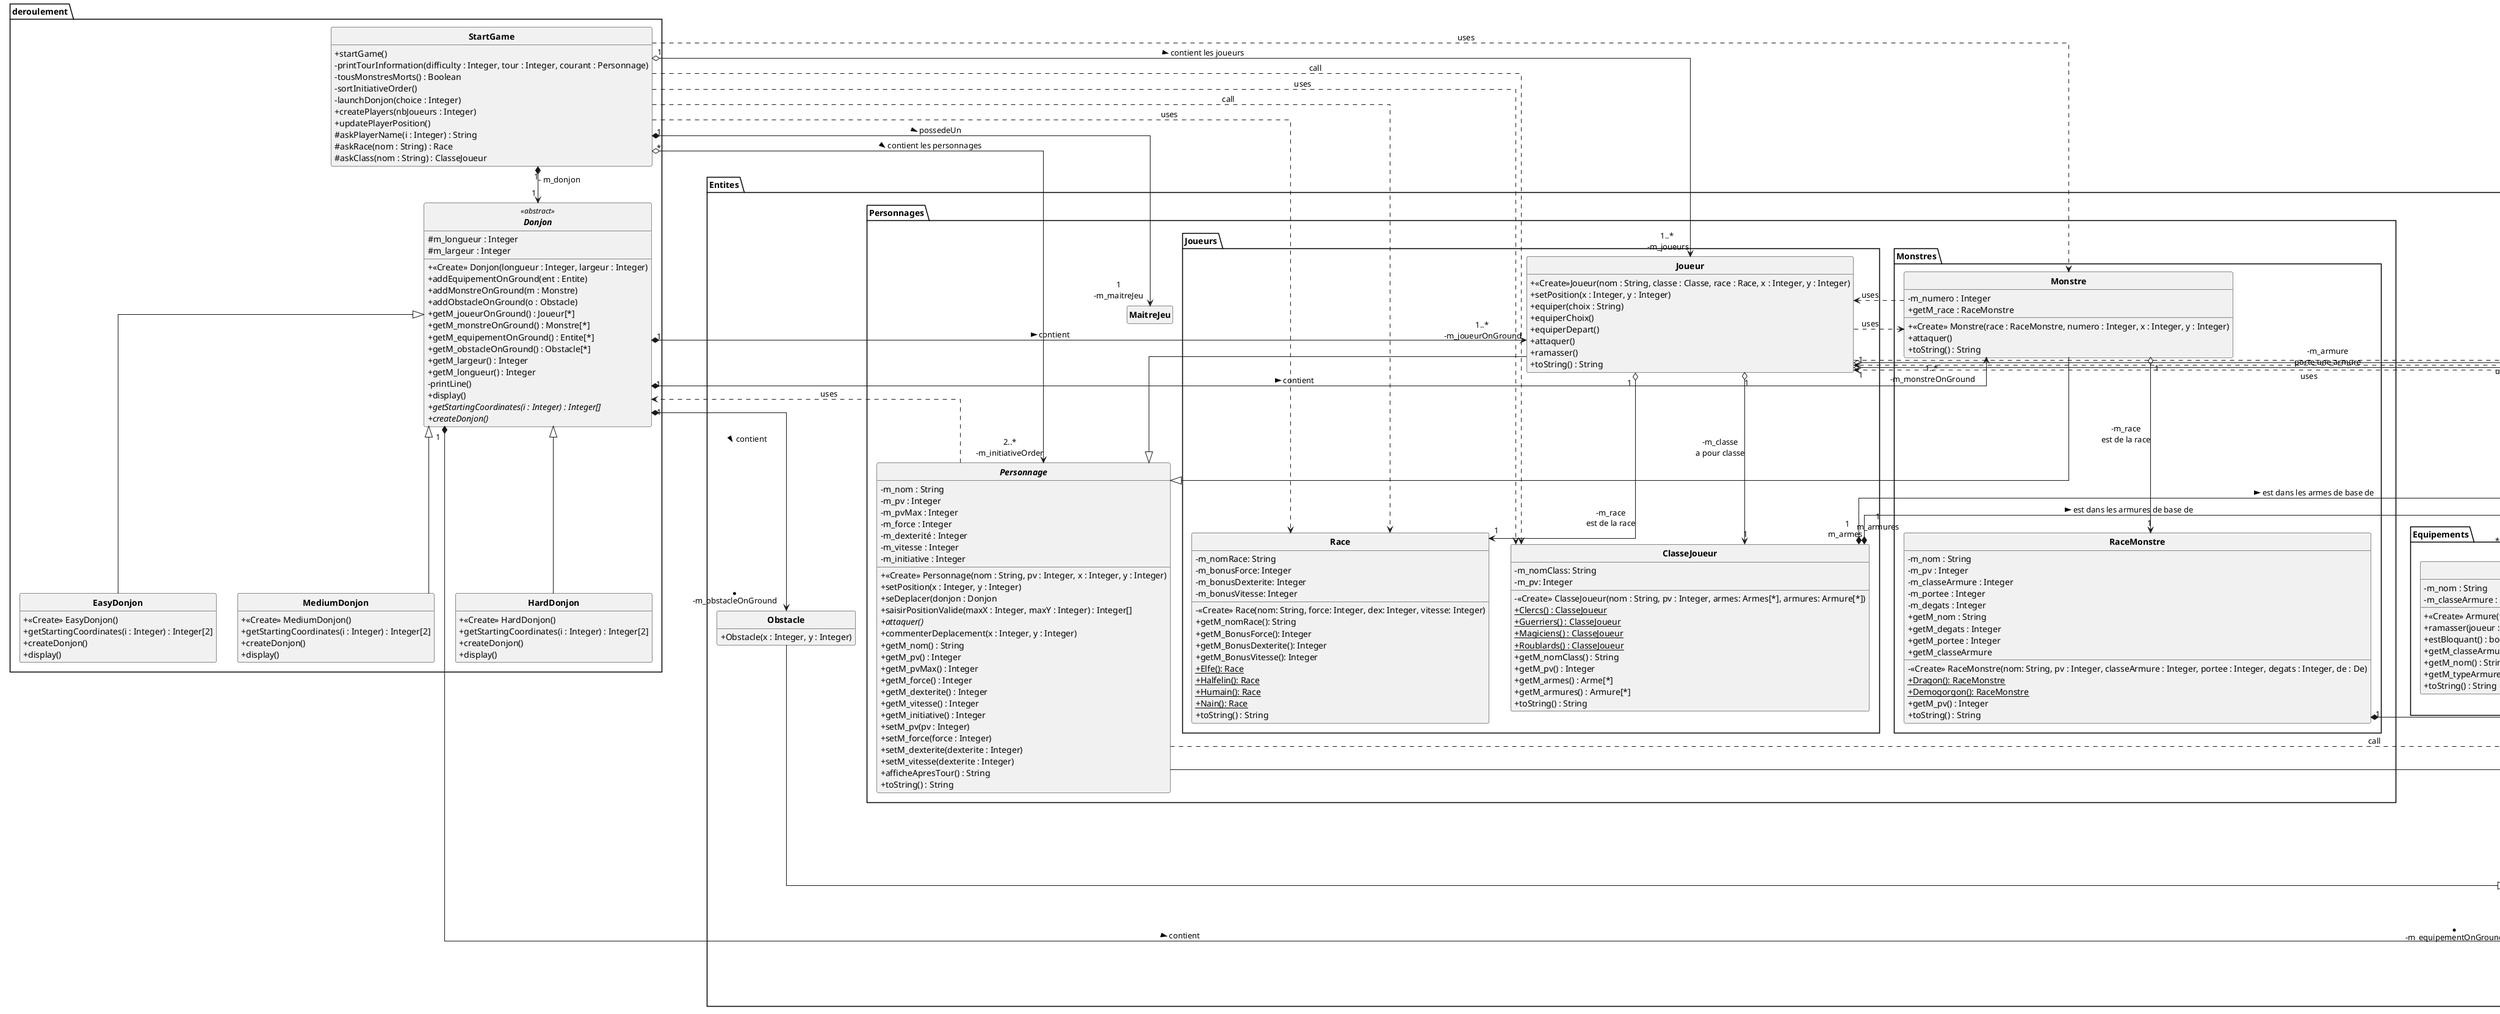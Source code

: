 @startuml
'https://plantuml.com/use-case-diagram
skinparam style strictuml
skinparam classFontStyle Bold
skinparam classAttributeIconSize 0
skinparam linetype ortho
hide empty members
package Entites{
    abstract class Entite {
        - m_x:Integer
        - m_y:Integer
        - {static} m_entites : List<Entite>
        + <<Create>> Entite(x : Integer, y: Integer)
        + getM_x() : Integer
        + getM_y() : Integer
        + setM_entites()
        + {static} getM_entites() : List<Entite>
        + ramasser(Joueur : joueur)
        + estBloquant() : boolean
        + setPosition(x : Integer, y : Integer)
        + caseOccupee(x : Integer, y : Integer)
    }

    package Equipements
    {
      ' Class Arme
      class Arme{
        - m_nom : String
        - m_portee : Integer
        - m_bonusAttaque : Integer
        + <<Create>> Arme(type: TypeArme, nom: String , Dedegats: De , portee: Integer, x : Integer, y : Integer)
        + ramasser(joueur : Joueur)
        + getM_typeArme() : TypeArme
        + getM_nom() : String
        + getM_degats(): De
        + getM_portee(): Integer
        + getM_bonusAttaque() : Integer
        + toString() : String
      }
      enum TypeArme <<enumerate>>
      {
        COURANTE
        DISTANCE
        GUERRE
      }
      ' Class Armure
      class Armure{
        - m_nom : String
        - m_classeArmure : int
        + <<Create>> Armure(typeArmure : TypeArmure, nom : String, classeArmure : Integer)
        + ramasser(joueur : Joueur)
        + estBloquant() : boolean
        + getM_classeArmure() : Integer
        + getM_nom() : String
        + getM_typeArmure() : TypeArmure
        + toString() : String
      }
      enum TypeArmure <<enumerate>>
      {
        LEGERE
        LOURDE
      }
    }
    package Personnages {
        abstract class Personnage{
            -m_nom : String
            -m_pv : Integer
            -m_pvMax : Integer
            -m_force : Integer
            -m_dexterité : Integer
            -m_vitesse : Integer
            -m_initiative : Integer
            + <<Create>> Personnage(nom : String, pv : Integer, x : Integer, y : Integer)
            + setPosition(x : Integer, y : Integer)
            + seDeplacer(donjon : Donjon
            + saisirPositionValide(maxX : Integer, maxY : Integer) : Integer[]
            + {abstract} attaquer()
            + commenterDeplacement(x : Integer, y : Integer)
            + getM_nom() : String
            + getM_pv() : Integer
            + getM_pvMax() : Integer
            + getM_force() : Integer
            + getM_dexterite() : Integer
            + getM_vitesse() : Integer
            + getM_initiative() : Integer
            + setM_pv(pv : Integer)
            + setM_force(force : Integer)
            + setM_dexterite(dexterite : Integer)
            + setM_vitesse(dexterite : Integer)
            + afficheApresTour() : String
            + toString() : String
        }
        package Joueurs {
            class Joueur{
                +<<Create>>Joueur(nom : String, classe : Classe, race : Race, x : Integer, y : Integer)
                +setPosition(x : Integer, y : Integer)
                +equiper(choix : String)
                +equiperChoix()
                +equiperDepart()
                +attaquer()
                +ramasser()
                +toString() : String
            }
            class ClasseJoueur {
               - m_nomClass: String
               - m_pv: Integer
               - <<Create>> ClasseJoueur(nom : String, pv : Integer, armes: Armes[*], armures: Armure[*])
               + {static} Clercs() : ClasseJoueur
               + {static} Guerriers() : ClasseJoueur
               + {static} Magiciens() : ClasseJoueur
               + {static} Roublards() : ClasseJoueur
               + getM_nomClass() : String
               + getM_pv() : Integer
               + getM_armes() : Arme[*]
               + getM_armures() : Armure[*]
               + toString() : String
            }

            class Race {
              - m_nomRace: String
              - m_bonusForce: Integer
              - m_bonusDexterite: Integer
              - m_bonusVitesse: Integer
              - <<Create>> Race(nom: String, force: Integer, dex: Integer, vitesse: Integer)
              + getM_nomRace(): String
              + getM_BonusForce(): Integer
              + getM_BonusDexterite(): Integer
              + getM_BonusVitesse(): Integer
              + {static} Elfe(): Race
              + {static} Halfelin(): Race
              + {static} Humain(): Race
              + {static} Nain(): Race
              + toString() : String
            }
        }
        package Monstres {
            class Monstre {
                - m_numero : Integer
                + <<Create>> Monstre(race : RaceMonstre, numero : Integer, x : Integer, y : Integer)
                + attaquer()
                + getM_race : RaceMonstre
                + toString() : String
            }

            class RaceMonstre {
                - m_nom : String
                - m_pv : Integer
                - m_classeArmure : Integer
                - m_portee : Integer
                - m_degats : Integer
                - <<Create>> RaceMonstre(nom: String, pv : Integer, classeArmure : Integer, portee : Integer, degats : Integer, de : De)
                + {static} Dragon(): RaceMonstre
                + {static} Demogorgon(): RaceMonstre
                + getM_pv() : Integer
                + getM_nom : String
                + getM_degats : Integer
                + getM_portee : Integer
                + getM_classeArmure
                + toString() : String
            }
        }

        class MaitreJeu {

        }

    }

    class Obstacle {
        + Obstacle(x : Integer, y : Integer)
    }
}
package utils
{
  class Utils <<static>>{
    + {static} dico : Map<Character, Integer>
    + {static} dico2 : Map<Integer,Character>
    + {static} joueurEstMort() : Boolean
  }
  class De
  {
    - m_nombreDes : Integer
    - m_facesParDe: Integer
    + <<Create>> De(nombreDes : Integer, facesParDe : Integer)
    + lanceDe(): Integer
    + lanceDePrint(): Integer
    + toString(): String
  }
}
package deroulement {
           abstract class Donjon <<abstract>>{
                # m_longueur : Integer
                # m_largeur : Integer
                + <<Create>> Donjon(longueur : Integer, largeur : Integer)
                + addEquipementOnGround(ent : Entite)
                + addMonstreOnGround(m : Monstre)
                + addObstacleOnGround(o : Obstacle)
                + getM_joueurOnGround() : Joueur[*]
                + getM_monstreOnGround() : Monstre[*]
                + getM_equipementOnGround() : Entite[*]
                + getM_obstacleOnGround() : Obstacle[*]
                + getM_largeur() : Integer
                + getM_longueur() : Integer
                - printLine()
                + display()
                + {abstract} getStartingCoordinates(i : Integer) : Integer[]
                + {abstract} createDonjon()
            }
           class EasyDonjon extends Donjon {
                + <<Create>> EasyDonjon()
                + getStartingCoordinates(i : Integer) : Integer[2]
                + createDonjon()
                + display()
           }
           class MediumDonjon extends Donjon {
                            + <<Create>> MediumDonjon()
                            + getStartingCoordinates(i : Integer) : Integer[2]
                            + createDonjon()
                            + display()
           }
           class HardDonjon extends Donjon {
                                       + <<Create>> HardDonjon()
                                       + getStartingCoordinates(i : Integer) : Integer[2]
                                       + createDonjon()
                                       + display()
           }
           class StartGame {
               + startGame()
               - printTourInformation(difficulty : Integer, tour : Integer, courant : Personnage)
               - tousMonstresMorts() : Boolean
               - sortInitiativeOrder()
               - launchDonjon(choice : Integer)
               + createPlayers(nbJoueurs : Integer)
               + updatePlayerPosition()
               # askPlayerName(i : Integer) : String
               # askRace(nom : String) : Race
               # askClass(nom : String) : ClasseJoueur
           }

}

' Donjon Relations
Donjon "1" *--> "* \n-m_equipementOnGround" Entite : contient \t\t >
Donjon "1" *--> "1..* \n-m_joueurOnGround" Joueur : contient \t\t >
Donjon "1" *--> "1..* \n-m_monstreOnGround" Monstre : contient \t\t >
Donjon "1" *--> "* \n-m_obstacleOnGround" Obstacle : contient \t\t >


' Class Startgame Relations
StartGame "1 " *--> "1 " Donjon : - m_donjon
StartGame .> ClasseJoueur: "call"
StartGame .> Race: "call"
StartGame .> ClasseJoueur: "uses"
StartGame .> Race: "uses"
StartGame "*" o--> "2..*\n-m_initiativeOrder" Personnage : contient les personnages \t\t >
StartGame "1" o--> "1..* \n-m_joueurs" Joueur : contient les joueurs \t\t >
StartGame "1" *--> "1\n-m_maitreJeu" MaitreJeu : possedeUn \t\t >
StartGame .> Monstre : "uses"

' Relations de Personnage
Personnage <|-up- Joueur
Personnage <|-up- Monstre
Personnage .> Donjon : "uses"
Personnage .> Utils : "«call»"

' Relations de Entite
Entite <|-up- Personnage
Entite <|-up- Arme
Entite <|-up- Armure
Entite <|-up- Obstacle
Entite "1" o--> "*" Entite : -m_entites
Entite ..> Arme : "uses"
Entite ..> Armure : "uses"


' Relations de ClasseJoueur
ClasseJoueur "1\nm_armes  " *----> "*" Arme : est dans les armes de base de >
ClasseJoueur "1\nm_armures" *----> "*\n" Armure : est dans les armures de base de >

' Relations de Joueur

Joueur "1" o--> "0..1" Arme : -m_arme\nporte une arme
Joueur "1" o--> "0..1" Armure : -m_armure\nporte une armure
Joueur "1" o--> "1" Race : -m_race\nest de la race
Joueur "1" o--> "1" ClasseJoueur : -m_classe\na pour classe
Joueur ..> De : "uses"
Joueur ..> Monstre : "uses"

' Relations de Monstre
Monstre "1" o--> "1" RaceMonstre : -m_race\nest de la race
Monstre ..> Joueur : "uses"

' Relations de RaceMonstre
RaceMonstre "1" *--> "1" De : -m_deDegats\nfait les degats

' Class Arme Relations
Arme .> TypeArme : "«uses»\n m_typeArme"
Arme "1" *--> "1\n -m_degats" De : fait les dégâts
Arme .> Joueur : "uses"
'Class Armure Relations
Armure .> TypeArmure : "«uses»\n m_typeArmure"
Armure .> Joueur : "uses"


@enduml